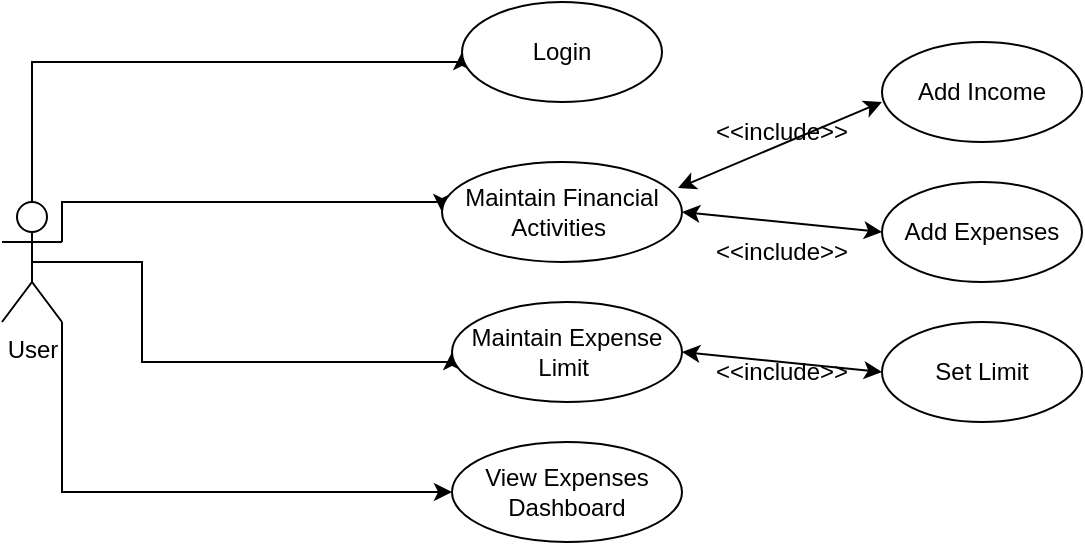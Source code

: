 <mxfile version="20.0.4" type="github">
  <diagram id="aOtgQE7OuU3fgdGQewVl" name="Page-1">
    <mxGraphModel dx="868" dy="460" grid="1" gridSize="10" guides="1" tooltips="1" connect="1" arrows="1" fold="1" page="1" pageScale="1" pageWidth="850" pageHeight="1100" math="0" shadow="0">
      <root>
        <mxCell id="0" />
        <mxCell id="1" parent="0" />
        <mxCell id="77n6GDugIrFk8qMnGh7A-7" style="edgeStyle=orthogonalEdgeStyle;rounded=0;orthogonalLoop=1;jettySize=auto;html=1;entryX=0;entryY=0.5;entryDx=0;entryDy=0;" edge="1" parent="1" source="77n6GDugIrFk8qMnGh7A-1" target="77n6GDugIrFk8qMnGh7A-2">
          <mxGeometry relative="1" as="geometry">
            <Array as="points">
              <mxPoint x="125" y="210" />
              <mxPoint x="340" y="210" />
            </Array>
          </mxGeometry>
        </mxCell>
        <mxCell id="77n6GDugIrFk8qMnGh7A-8" style="edgeStyle=orthogonalEdgeStyle;rounded=0;orthogonalLoop=1;jettySize=auto;html=1;exitX=1;exitY=0.333;exitDx=0;exitDy=0;exitPerimeter=0;entryX=0;entryY=0.5;entryDx=0;entryDy=0;" edge="1" parent="1" source="77n6GDugIrFk8qMnGh7A-1" target="77n6GDugIrFk8qMnGh7A-3">
          <mxGeometry relative="1" as="geometry">
            <Array as="points">
              <mxPoint x="140" y="280" />
              <mxPoint x="330" y="280" />
            </Array>
          </mxGeometry>
        </mxCell>
        <mxCell id="77n6GDugIrFk8qMnGh7A-10" style="edgeStyle=orthogonalEdgeStyle;rounded=0;orthogonalLoop=1;jettySize=auto;html=1;exitX=0.5;exitY=0.5;exitDx=0;exitDy=0;exitPerimeter=0;entryX=0;entryY=0.5;entryDx=0;entryDy=0;" edge="1" parent="1" source="77n6GDugIrFk8qMnGh7A-1" target="77n6GDugIrFk8qMnGh7A-9">
          <mxGeometry relative="1" as="geometry">
            <Array as="points">
              <mxPoint x="180" y="310" />
              <mxPoint x="180" y="360" />
              <mxPoint x="335" y="360" />
            </Array>
          </mxGeometry>
        </mxCell>
        <mxCell id="77n6GDugIrFk8qMnGh7A-12" style="edgeStyle=orthogonalEdgeStyle;rounded=0;orthogonalLoop=1;jettySize=auto;html=1;exitX=1;exitY=1;exitDx=0;exitDy=0;exitPerimeter=0;entryX=0;entryY=0.5;entryDx=0;entryDy=0;" edge="1" parent="1" source="77n6GDugIrFk8qMnGh7A-1" target="77n6GDugIrFk8qMnGh7A-11">
          <mxGeometry relative="1" as="geometry" />
        </mxCell>
        <mxCell id="77n6GDugIrFk8qMnGh7A-1" value="User" style="shape=umlActor;verticalLabelPosition=bottom;verticalAlign=top;html=1;outlineConnect=0;" vertex="1" parent="1">
          <mxGeometry x="110" y="280" width="30" height="60" as="geometry" />
        </mxCell>
        <mxCell id="77n6GDugIrFk8qMnGh7A-2" value="Login" style="ellipse;whiteSpace=wrap;html=1;" vertex="1" parent="1">
          <mxGeometry x="340" y="180" width="100" height="50" as="geometry" />
        </mxCell>
        <mxCell id="77n6GDugIrFk8qMnGh7A-3" value="Maintain Financial Activities&amp;nbsp;" style="ellipse;whiteSpace=wrap;html=1;" vertex="1" parent="1">
          <mxGeometry x="330" y="260" width="120" height="50" as="geometry" />
        </mxCell>
        <mxCell id="77n6GDugIrFk8qMnGh7A-9" value="Maintain Expense Limit&amp;nbsp;" style="ellipse;whiteSpace=wrap;html=1;" vertex="1" parent="1">
          <mxGeometry x="335" y="330" width="115" height="50" as="geometry" />
        </mxCell>
        <mxCell id="77n6GDugIrFk8qMnGh7A-11" value="View Expenses Dashboard" style="ellipse;whiteSpace=wrap;html=1;" vertex="1" parent="1">
          <mxGeometry x="335" y="400" width="115" height="50" as="geometry" />
        </mxCell>
        <mxCell id="77n6GDugIrFk8qMnGh7A-13" value="Add Income" style="ellipse;whiteSpace=wrap;html=1;" vertex="1" parent="1">
          <mxGeometry x="550" y="200" width="100" height="50" as="geometry" />
        </mxCell>
        <mxCell id="77n6GDugIrFk8qMnGh7A-14" value="" style="endArrow=classic;startArrow=classic;html=1;rounded=0;exitX=0.983;exitY=0.26;exitDx=0;exitDy=0;exitPerimeter=0;" edge="1" parent="1" source="77n6GDugIrFk8qMnGh7A-3">
          <mxGeometry width="50" height="50" relative="1" as="geometry">
            <mxPoint x="500" y="280" as="sourcePoint" />
            <mxPoint x="550" y="230" as="targetPoint" />
          </mxGeometry>
        </mxCell>
        <mxCell id="77n6GDugIrFk8qMnGh7A-15" value="Add Expenses" style="ellipse;whiteSpace=wrap;html=1;" vertex="1" parent="1">
          <mxGeometry x="550" y="270" width="100" height="50" as="geometry" />
        </mxCell>
        <mxCell id="77n6GDugIrFk8qMnGh7A-16" value="" style="endArrow=classic;startArrow=classic;html=1;rounded=0;entryX=0;entryY=0.5;entryDx=0;entryDy=0;exitX=1;exitY=0.5;exitDx=0;exitDy=0;" edge="1" parent="1" source="77n6GDugIrFk8qMnGh7A-3" target="77n6GDugIrFk8qMnGh7A-15">
          <mxGeometry width="50" height="50" relative="1" as="geometry">
            <mxPoint x="400" y="330" as="sourcePoint" />
            <mxPoint x="450" y="280" as="targetPoint" />
          </mxGeometry>
        </mxCell>
        <mxCell id="77n6GDugIrFk8qMnGh7A-17" value="&amp;lt;&amp;lt;include&amp;gt;&amp;gt;" style="text;html=1;strokeColor=none;fillColor=none;align=center;verticalAlign=middle;whiteSpace=wrap;rounded=0;" vertex="1" parent="1">
          <mxGeometry x="470" y="230" width="60" height="30" as="geometry" />
        </mxCell>
        <mxCell id="77n6GDugIrFk8qMnGh7A-19" value="&amp;lt;&amp;lt;include&amp;gt;&amp;gt;" style="text;html=1;strokeColor=none;fillColor=none;align=center;verticalAlign=middle;whiteSpace=wrap;rounded=0;" vertex="1" parent="1">
          <mxGeometry x="470" y="290" width="60" height="30" as="geometry" />
        </mxCell>
        <mxCell id="77n6GDugIrFk8qMnGh7A-20" value="Set Limit" style="ellipse;whiteSpace=wrap;html=1;" vertex="1" parent="1">
          <mxGeometry x="550" y="340" width="100" height="50" as="geometry" />
        </mxCell>
        <mxCell id="77n6GDugIrFk8qMnGh7A-21" value="" style="endArrow=classic;startArrow=classic;html=1;rounded=0;entryX=0;entryY=0.5;entryDx=0;entryDy=0;exitX=1;exitY=0.5;exitDx=0;exitDy=0;" edge="1" parent="1" source="77n6GDugIrFk8qMnGh7A-9" target="77n6GDugIrFk8qMnGh7A-20">
          <mxGeometry width="50" height="50" relative="1" as="geometry">
            <mxPoint x="400" y="330" as="sourcePoint" />
            <mxPoint x="450" y="280" as="targetPoint" />
          </mxGeometry>
        </mxCell>
        <mxCell id="77n6GDugIrFk8qMnGh7A-22" value="&amp;lt;&amp;lt;include&amp;gt;&amp;gt;" style="text;html=1;strokeColor=none;fillColor=none;align=center;verticalAlign=middle;whiteSpace=wrap;rounded=0;" vertex="1" parent="1">
          <mxGeometry x="470" y="350" width="60" height="30" as="geometry" />
        </mxCell>
      </root>
    </mxGraphModel>
  </diagram>
</mxfile>
